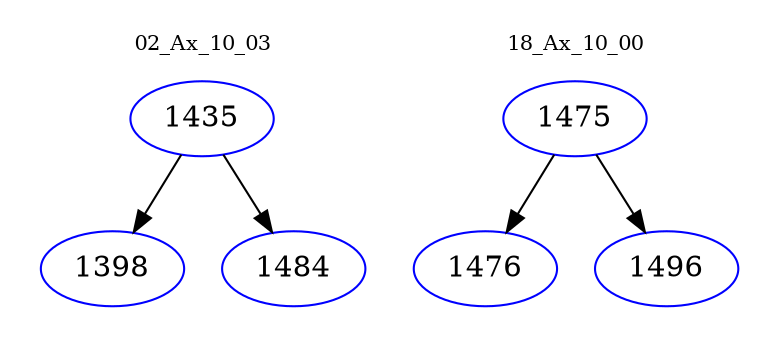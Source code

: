 digraph{
subgraph cluster_0 {
color = white
label = "02_Ax_10_03";
fontsize=10;
T0_1435 [label="1435", color="blue"]
T0_1435 -> T0_1398 [color="black"]
T0_1398 [label="1398", color="blue"]
T0_1435 -> T0_1484 [color="black"]
T0_1484 [label="1484", color="blue"]
}
subgraph cluster_1 {
color = white
label = "18_Ax_10_00";
fontsize=10;
T1_1475 [label="1475", color="blue"]
T1_1475 -> T1_1476 [color="black"]
T1_1476 [label="1476", color="blue"]
T1_1475 -> T1_1496 [color="black"]
T1_1496 [label="1496", color="blue"]
}
}

